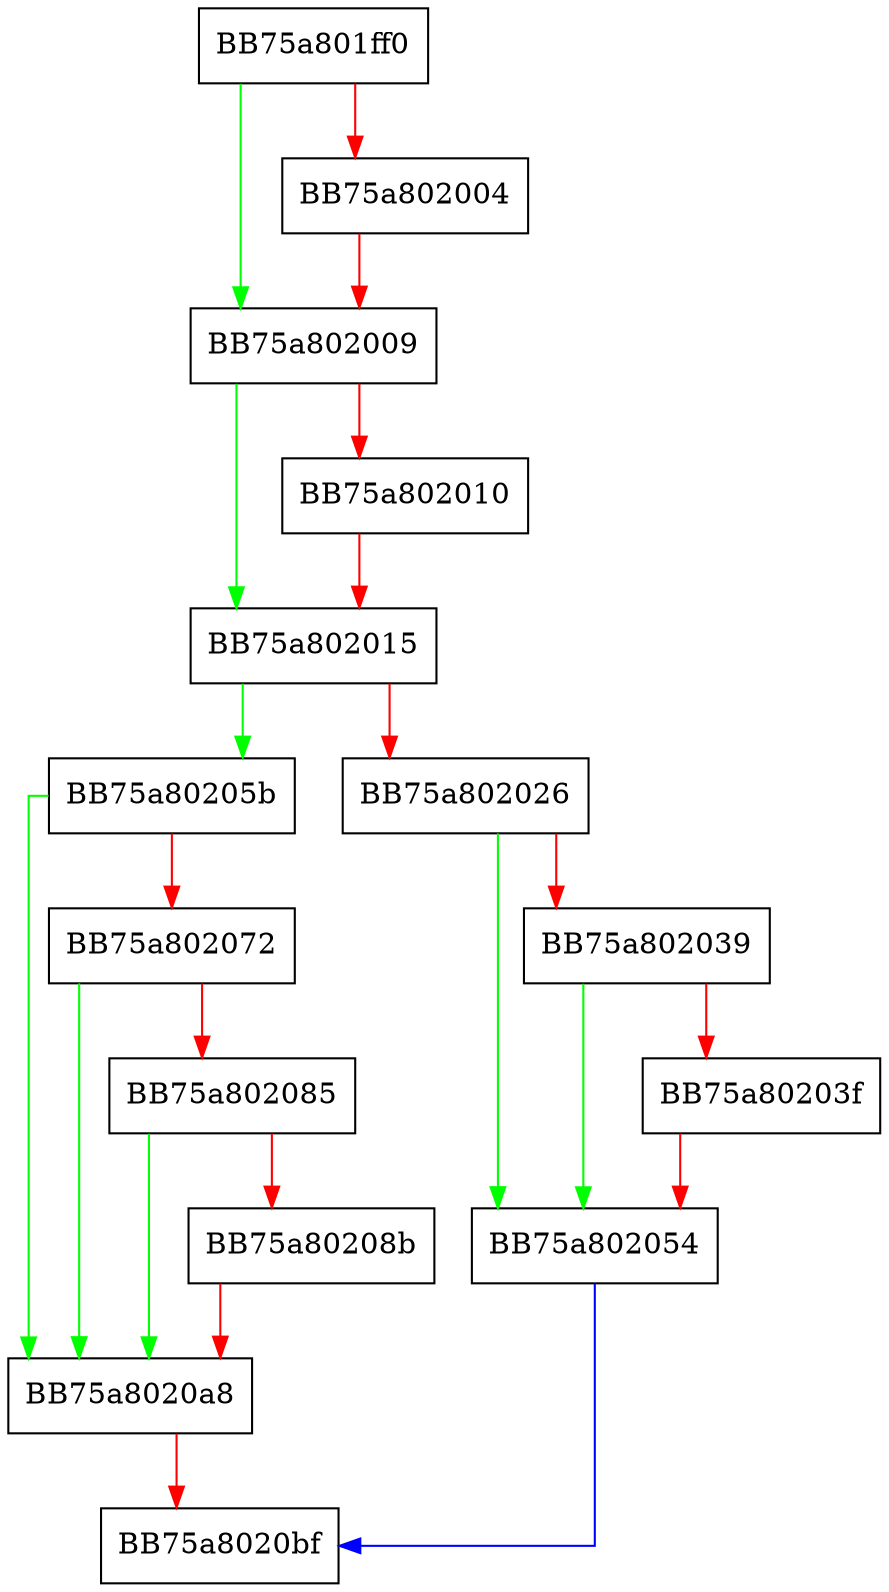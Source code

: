digraph Rollback {
  node [shape="box"];
  graph [splines=ortho];
  BB75a801ff0 -> BB75a802009 [color="green"];
  BB75a801ff0 -> BB75a802004 [color="red"];
  BB75a802004 -> BB75a802009 [color="red"];
  BB75a802009 -> BB75a802015 [color="green"];
  BB75a802009 -> BB75a802010 [color="red"];
  BB75a802010 -> BB75a802015 [color="red"];
  BB75a802015 -> BB75a80205b [color="green"];
  BB75a802015 -> BB75a802026 [color="red"];
  BB75a802026 -> BB75a802054 [color="green"];
  BB75a802026 -> BB75a802039 [color="red"];
  BB75a802039 -> BB75a802054 [color="green"];
  BB75a802039 -> BB75a80203f [color="red"];
  BB75a80203f -> BB75a802054 [color="red"];
  BB75a802054 -> BB75a8020bf [color="blue"];
  BB75a80205b -> BB75a8020a8 [color="green"];
  BB75a80205b -> BB75a802072 [color="red"];
  BB75a802072 -> BB75a8020a8 [color="green"];
  BB75a802072 -> BB75a802085 [color="red"];
  BB75a802085 -> BB75a8020a8 [color="green"];
  BB75a802085 -> BB75a80208b [color="red"];
  BB75a80208b -> BB75a8020a8 [color="red"];
  BB75a8020a8 -> BB75a8020bf [color="red"];
}